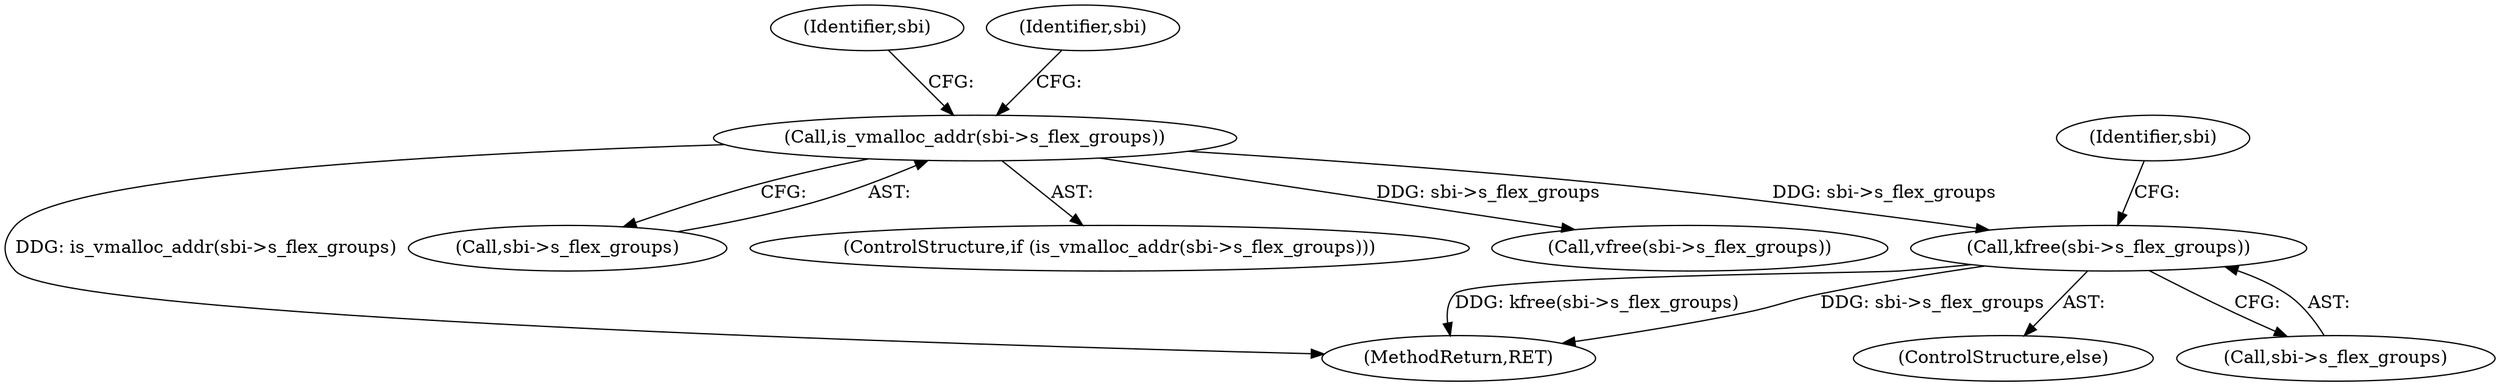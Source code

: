 digraph "0_linux_0449641130f5652b344ef6fa39fa019d7e94660a@API" {
"1002136" [label="(Call,kfree(sbi->s_flex_groups))"];
"1002127" [label="(Call,is_vmalloc_addr(sbi->s_flex_groups))"];
"1002227" [label="(MethodReturn,RET)"];
"1002128" [label="(Call,sbi->s_flex_groups)"];
"1002135" [label="(ControlStructure,else)"];
"1002136" [label="(Call,kfree(sbi->s_flex_groups))"];
"1002127" [label="(Call,is_vmalloc_addr(sbi->s_flex_groups))"];
"1002126" [label="(ControlStructure,if (is_vmalloc_addr(sbi->s_flex_groups)))"];
"1002133" [label="(Identifier,sbi)"];
"1002143" [label="(Identifier,sbi)"];
"1002137" [label="(Call,sbi->s_flex_groups)"];
"1002131" [label="(Call,vfree(sbi->s_flex_groups))"];
"1002138" [label="(Identifier,sbi)"];
"1002136" -> "1002135"  [label="AST: "];
"1002136" -> "1002137"  [label="CFG: "];
"1002137" -> "1002136"  [label="AST: "];
"1002143" -> "1002136"  [label="CFG: "];
"1002136" -> "1002227"  [label="DDG: sbi->s_flex_groups"];
"1002136" -> "1002227"  [label="DDG: kfree(sbi->s_flex_groups)"];
"1002127" -> "1002136"  [label="DDG: sbi->s_flex_groups"];
"1002127" -> "1002126"  [label="AST: "];
"1002127" -> "1002128"  [label="CFG: "];
"1002128" -> "1002127"  [label="AST: "];
"1002133" -> "1002127"  [label="CFG: "];
"1002138" -> "1002127"  [label="CFG: "];
"1002127" -> "1002227"  [label="DDG: is_vmalloc_addr(sbi->s_flex_groups)"];
"1002127" -> "1002131"  [label="DDG: sbi->s_flex_groups"];
}
